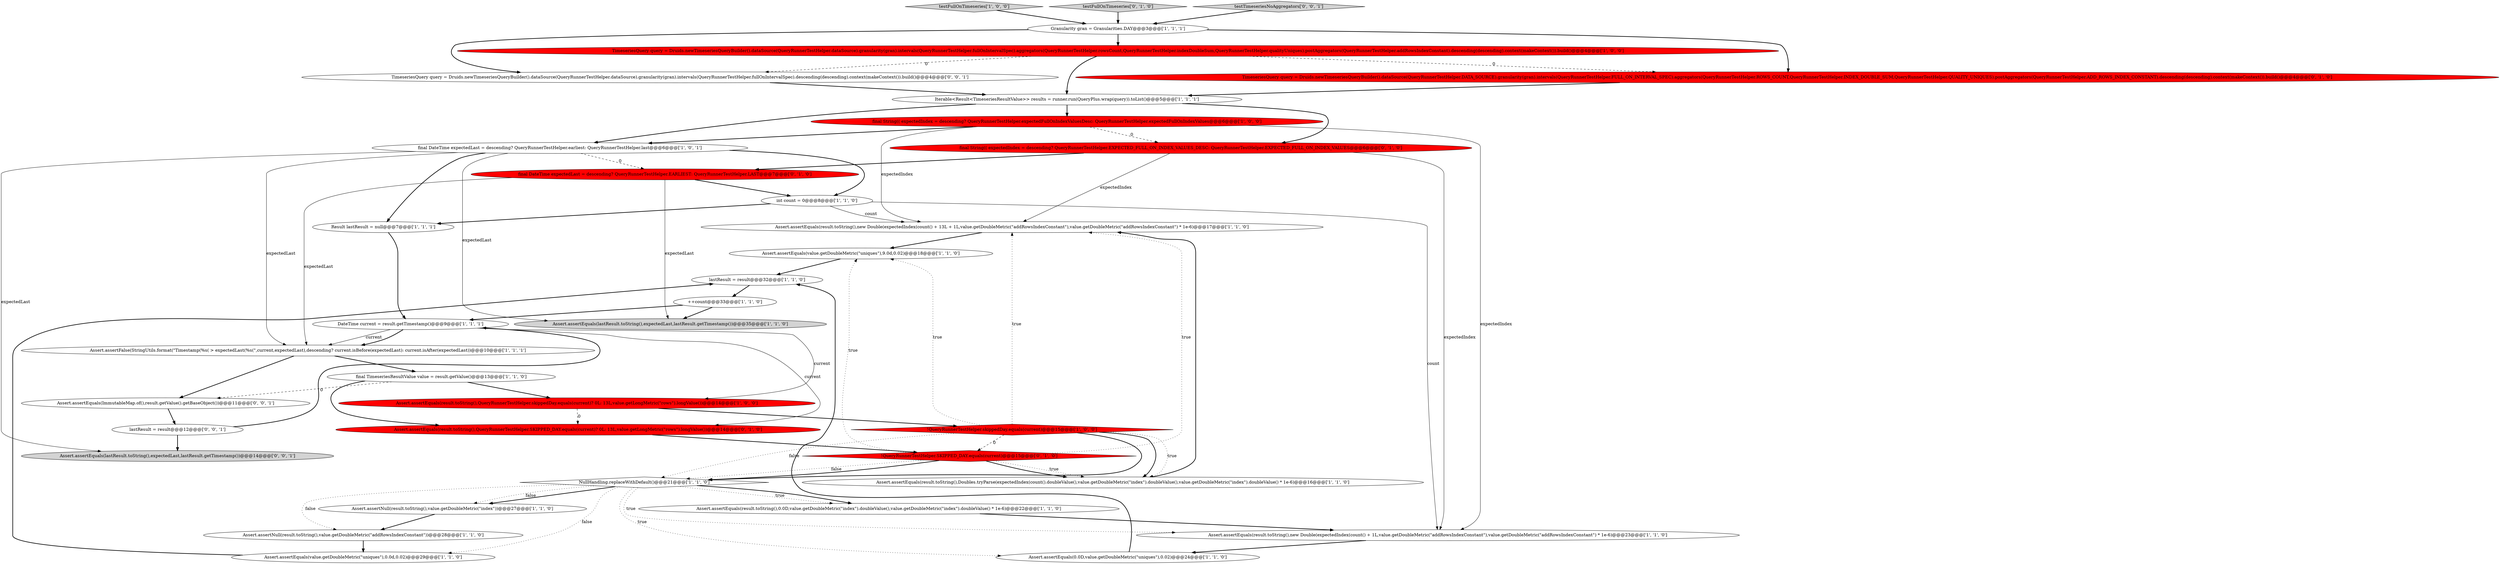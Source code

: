 digraph {
8 [style = filled, label = "final String(( expectedIndex = descending? QueryRunnerTestHelper.expectedFullOnIndexValuesDesc: QueryRunnerTestHelper.expectedFullOnIndexValues@@@6@@@['1', '0', '0']", fillcolor = red, shape = ellipse image = "AAA1AAABBB1BBB"];
2 [style = filled, label = "TimeseriesQuery query = Druids.newTimeseriesQueryBuilder().dataSource(QueryRunnerTestHelper.dataSource).granularity(gran).intervals(QueryRunnerTestHelper.fullOnIntervalSpec).aggregators(QueryRunnerTestHelper.rowsCount,QueryRunnerTestHelper.indexDoubleSum,QueryRunnerTestHelper.qualityUniques).postAggregators(QueryRunnerTestHelper.addRowsIndexConstant).descending(descending).context(makeContext()).build()@@@4@@@['1', '0', '0']", fillcolor = red, shape = ellipse image = "AAA1AAABBB1BBB"];
6 [style = filled, label = "DateTime current = result.getTimestamp()@@@9@@@['1', '1', '1']", fillcolor = white, shape = ellipse image = "AAA0AAABBB1BBB"];
32 [style = filled, label = "lastResult = result@@@12@@@['0', '0', '1']", fillcolor = white, shape = ellipse image = "AAA0AAABBB3BBB"];
13 [style = filled, label = "Assert.assertNull(result.toString(),value.getDoubleMetric(\"index\"))@@@27@@@['1', '1', '0']", fillcolor = white, shape = ellipse image = "AAA0AAABBB1BBB"];
0 [style = filled, label = "++count@@@33@@@['1', '1', '0']", fillcolor = white, shape = ellipse image = "AAA0AAABBB1BBB"];
18 [style = filled, label = "Assert.assertEquals(lastResult.toString(),expectedLast,lastResult.getTimestamp())@@@35@@@['1', '1', '0']", fillcolor = lightgray, shape = ellipse image = "AAA0AAABBB1BBB"];
28 [style = filled, label = "TimeseriesQuery query = Druids.newTimeseriesQueryBuilder().dataSource(QueryRunnerTestHelper.DATA_SOURCE).granularity(gran).intervals(QueryRunnerTestHelper.FULL_ON_INTERVAL_SPEC).aggregators(QueryRunnerTestHelper.ROWS_COUNT,QueryRunnerTestHelper.INDEX_DOUBLE_SUM,QueryRunnerTestHelper.QUALITY_UNIQUES).postAggregators(QueryRunnerTestHelper.ADD_ROWS_INDEX_CONSTANT).descending(descending).context(makeContext()).build()@@@4@@@['0', '1', '0']", fillcolor = red, shape = ellipse image = "AAA1AAABBB2BBB"];
33 [style = filled, label = "TimeseriesQuery query = Druids.newTimeseriesQueryBuilder().dataSource(QueryRunnerTestHelper.dataSource).granularity(gran).intervals(QueryRunnerTestHelper.fullOnIntervalSpec).descending(descending).context(makeContext()).build()@@@4@@@['0', '0', '1']", fillcolor = white, shape = ellipse image = "AAA0AAABBB3BBB"];
23 [style = filled, label = "lastResult = result@@@32@@@['1', '1', '0']", fillcolor = white, shape = ellipse image = "AAA0AAABBB1BBB"];
31 [style = filled, label = "Assert.assertEquals(result.toString(),QueryRunnerTestHelper.SKIPPED_DAY.equals(current)? 0L: 13L,value.getLongMetric(\"rows\").longValue())@@@14@@@['0', '1', '0']", fillcolor = red, shape = ellipse image = "AAA1AAABBB2BBB"];
29 [style = filled, label = "!QueryRunnerTestHelper.SKIPPED_DAY.equals(current)@@@15@@@['0', '1', '0']", fillcolor = red, shape = diamond image = "AAA1AAABBB2BBB"];
35 [style = filled, label = "Assert.assertEquals(ImmutableMap.of(),result.getValue().getBaseObject())@@@11@@@['0', '0', '1']", fillcolor = white, shape = ellipse image = "AAA0AAABBB3BBB"];
21 [style = filled, label = "Granularity gran = Granularities.DAY@@@3@@@['1', '1', '1']", fillcolor = white, shape = ellipse image = "AAA0AAABBB1BBB"];
36 [style = filled, label = "Assert.assertEquals(lastResult.toString(),expectedLast,lastResult.getTimestamp())@@@14@@@['0', '0', '1']", fillcolor = lightgray, shape = ellipse image = "AAA0AAABBB3BBB"];
20 [style = filled, label = "Assert.assertEquals(value.getDoubleMetric(\"uniques\"),0.0d,0.02)@@@29@@@['1', '1', '0']", fillcolor = white, shape = ellipse image = "AAA0AAABBB1BBB"];
25 [style = filled, label = "final TimeseriesResultValue value = result.getValue()@@@13@@@['1', '1', '0']", fillcolor = white, shape = ellipse image = "AAA0AAABBB1BBB"];
1 [style = filled, label = "Assert.assertEquals(result.toString(),new Double(expectedIndex(count() + 13L + 1L,value.getDoubleMetric(\"addRowsIndexConstant\"),value.getDoubleMetric(\"addRowsIndexConstant\") * 1e-6)@@@17@@@['1', '1', '0']", fillcolor = white, shape = ellipse image = "AAA0AAABBB1BBB"];
12 [style = filled, label = "NullHandling.replaceWithDefault()@@@21@@@['1', '1', '0']", fillcolor = white, shape = diamond image = "AAA0AAABBB1BBB"];
14 [style = filled, label = "Assert.assertEquals(result.toString(),Doubles.tryParse(expectedIndex(count().doubleValue(),value.getDoubleMetric(\"index\").doubleValue(),value.getDoubleMetric(\"index\").doubleValue() * 1e-6)@@@16@@@['1', '1', '0']", fillcolor = white, shape = ellipse image = "AAA0AAABBB1BBB"];
9 [style = filled, label = "Assert.assertEquals(0.0D,value.getDoubleMetric(\"uniques\"),0.02)@@@24@@@['1', '1', '0']", fillcolor = white, shape = ellipse image = "AAA0AAABBB1BBB"];
17 [style = filled, label = "final DateTime expectedLast = descending? QueryRunnerTestHelper.earliest: QueryRunnerTestHelper.last@@@6@@@['1', '0', '1']", fillcolor = white, shape = ellipse image = "AAA0AAABBB1BBB"];
3 [style = filled, label = "Assert.assertEquals(value.getDoubleMetric(\"uniques\"),9.0d,0.02)@@@18@@@['1', '1', '0']", fillcolor = white, shape = ellipse image = "AAA0AAABBB1BBB"];
7 [style = filled, label = "Assert.assertEquals(result.toString(),QueryRunnerTestHelper.skippedDay.equals(current)? 0L: 13L,value.getLongMetric(\"rows\").longValue())@@@14@@@['1', '0', '0']", fillcolor = red, shape = ellipse image = "AAA1AAABBB1BBB"];
24 [style = filled, label = "!QueryRunnerTestHelper.skippedDay.equals(current)@@@15@@@['1', '0', '0']", fillcolor = red, shape = diamond image = "AAA1AAABBB1BBB"];
4 [style = filled, label = "testFullOnTimeseries['1', '0', '0']", fillcolor = lightgray, shape = diamond image = "AAA0AAABBB1BBB"];
5 [style = filled, label = "Assert.assertEquals(result.toString(),new Double(expectedIndex(count() + 1L,value.getDoubleMetric(\"addRowsIndexConstant\"),value.getDoubleMetric(\"addRowsIndexConstant\") * 1e-6)@@@23@@@['1', '1', '0']", fillcolor = white, shape = ellipse image = "AAA0AAABBB1BBB"];
22 [style = filled, label = "Iterable<Result<TimeseriesResultValue>> results = runner.run(QueryPlus.wrap(query)).toList()@@@5@@@['1', '1', '1']", fillcolor = white, shape = ellipse image = "AAA0AAABBB1BBB"];
15 [style = filled, label = "Assert.assertNull(result.toString(),value.getDoubleMetric(\"addRowsIndexConstant\"))@@@28@@@['1', '1', '0']", fillcolor = white, shape = ellipse image = "AAA0AAABBB1BBB"];
19 [style = filled, label = "Assert.assertEquals(result.toString(),0.0D,value.getDoubleMetric(\"index\").doubleValue(),value.getDoubleMetric(\"index\").doubleValue() * 1e-6)@@@22@@@['1', '1', '0']", fillcolor = white, shape = ellipse image = "AAA0AAABBB1BBB"];
16 [style = filled, label = "int count = 0@@@8@@@['1', '1', '0']", fillcolor = white, shape = ellipse image = "AAA0AAABBB1BBB"];
11 [style = filled, label = "Result lastResult = null@@@7@@@['1', '1', '1']", fillcolor = white, shape = ellipse image = "AAA0AAABBB1BBB"];
26 [style = filled, label = "testFullOnTimeseries['0', '1', '0']", fillcolor = lightgray, shape = diamond image = "AAA0AAABBB2BBB"];
27 [style = filled, label = "final String(( expectedIndex = descending? QueryRunnerTestHelper.EXPECTED_FULL_ON_INDEX_VALUES_DESC: QueryRunnerTestHelper.EXPECTED_FULL_ON_INDEX_VALUES@@@6@@@['0', '1', '0']", fillcolor = red, shape = ellipse image = "AAA1AAABBB2BBB"];
34 [style = filled, label = "testTimeseriesNoAggregators['0', '0', '1']", fillcolor = lightgray, shape = diamond image = "AAA0AAABBB3BBB"];
30 [style = filled, label = "final DateTime expectedLast = descending? QueryRunnerTestHelper.EARLIEST: QueryRunnerTestHelper.LAST@@@7@@@['0', '1', '0']", fillcolor = red, shape = ellipse image = "AAA1AAABBB2BBB"];
10 [style = filled, label = "Assert.assertFalse(StringUtils.format(\"Timestamp(%s( > expectedLast(%s(\",current,expectedLast),descending? current.isBefore(expectedLast): current.isAfter(expectedLast))@@@10@@@['1', '1', '1']", fillcolor = white, shape = ellipse image = "AAA0AAABBB1BBB"];
24->1 [style = dotted, label="true"];
24->12 [style = bold, label=""];
29->1 [style = dotted, label="true"];
17->10 [style = solid, label="expectedLast"];
16->11 [style = bold, label=""];
16->5 [style = solid, label="count"];
27->1 [style = solid, label="expectedIndex"];
24->14 [style = dotted, label="true"];
5->9 [style = bold, label=""];
7->31 [style = dashed, label="0"];
8->1 [style = solid, label="expectedIndex"];
0->6 [style = bold, label=""];
30->18 [style = solid, label="expectedLast"];
8->5 [style = solid, label="expectedIndex"];
27->30 [style = bold, label=""];
11->6 [style = bold, label=""];
21->33 [style = bold, label=""];
12->15 [style = dotted, label="false"];
24->12 [style = dotted, label="false"];
1->3 [style = bold, label=""];
4->21 [style = bold, label=""];
29->12 [style = dotted, label="false"];
10->35 [style = bold, label=""];
35->32 [style = bold, label=""];
31->29 [style = bold, label=""];
24->29 [style = dashed, label="0"];
6->10 [style = solid, label="current"];
12->20 [style = dotted, label="false"];
25->35 [style = dashed, label="0"];
16->1 [style = solid, label="count"];
25->7 [style = bold, label=""];
23->0 [style = bold, label=""];
34->21 [style = bold, label=""];
32->6 [style = bold, label=""];
14->1 [style = bold, label=""];
21->28 [style = bold, label=""];
30->10 [style = solid, label="expectedLast"];
24->14 [style = bold, label=""];
21->2 [style = bold, label=""];
25->31 [style = bold, label=""];
26->21 [style = bold, label=""];
22->8 [style = bold, label=""];
8->17 [style = bold, label=""];
19->5 [style = bold, label=""];
12->13 [style = bold, label=""];
9->23 [style = bold, label=""];
6->7 [style = solid, label="current"];
7->24 [style = bold, label=""];
3->23 [style = bold, label=""];
29->12 [style = bold, label=""];
20->23 [style = bold, label=""];
22->27 [style = bold, label=""];
10->25 [style = bold, label=""];
12->19 [style = dotted, label="true"];
12->5 [style = dotted, label="true"];
33->22 [style = bold, label=""];
15->20 [style = bold, label=""];
29->14 [style = dotted, label="true"];
6->10 [style = bold, label=""];
27->5 [style = solid, label="expectedIndex"];
29->14 [style = bold, label=""];
2->28 [style = dashed, label="0"];
6->31 [style = solid, label="current"];
22->17 [style = bold, label=""];
32->36 [style = bold, label=""];
8->27 [style = dashed, label="0"];
0->18 [style = bold, label=""];
2->33 [style = dashed, label="0"];
13->15 [style = bold, label=""];
17->18 [style = solid, label="expectedLast"];
24->3 [style = dotted, label="true"];
2->22 [style = bold, label=""];
12->19 [style = bold, label=""];
30->16 [style = bold, label=""];
17->30 [style = dashed, label="0"];
29->3 [style = dotted, label="true"];
17->36 [style = solid, label="expectedLast"];
28->22 [style = bold, label=""];
17->16 [style = bold, label=""];
12->9 [style = dotted, label="true"];
17->11 [style = bold, label=""];
12->13 [style = dotted, label="false"];
}
